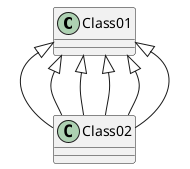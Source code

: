 @startuml
Class01 <|-- Class02
Class01 <|-- Class02
Class01 <|-- Class02
Class01 <|-- Class02
Class01 <|-- Class02
Class01 <|-- Class02
@enduml